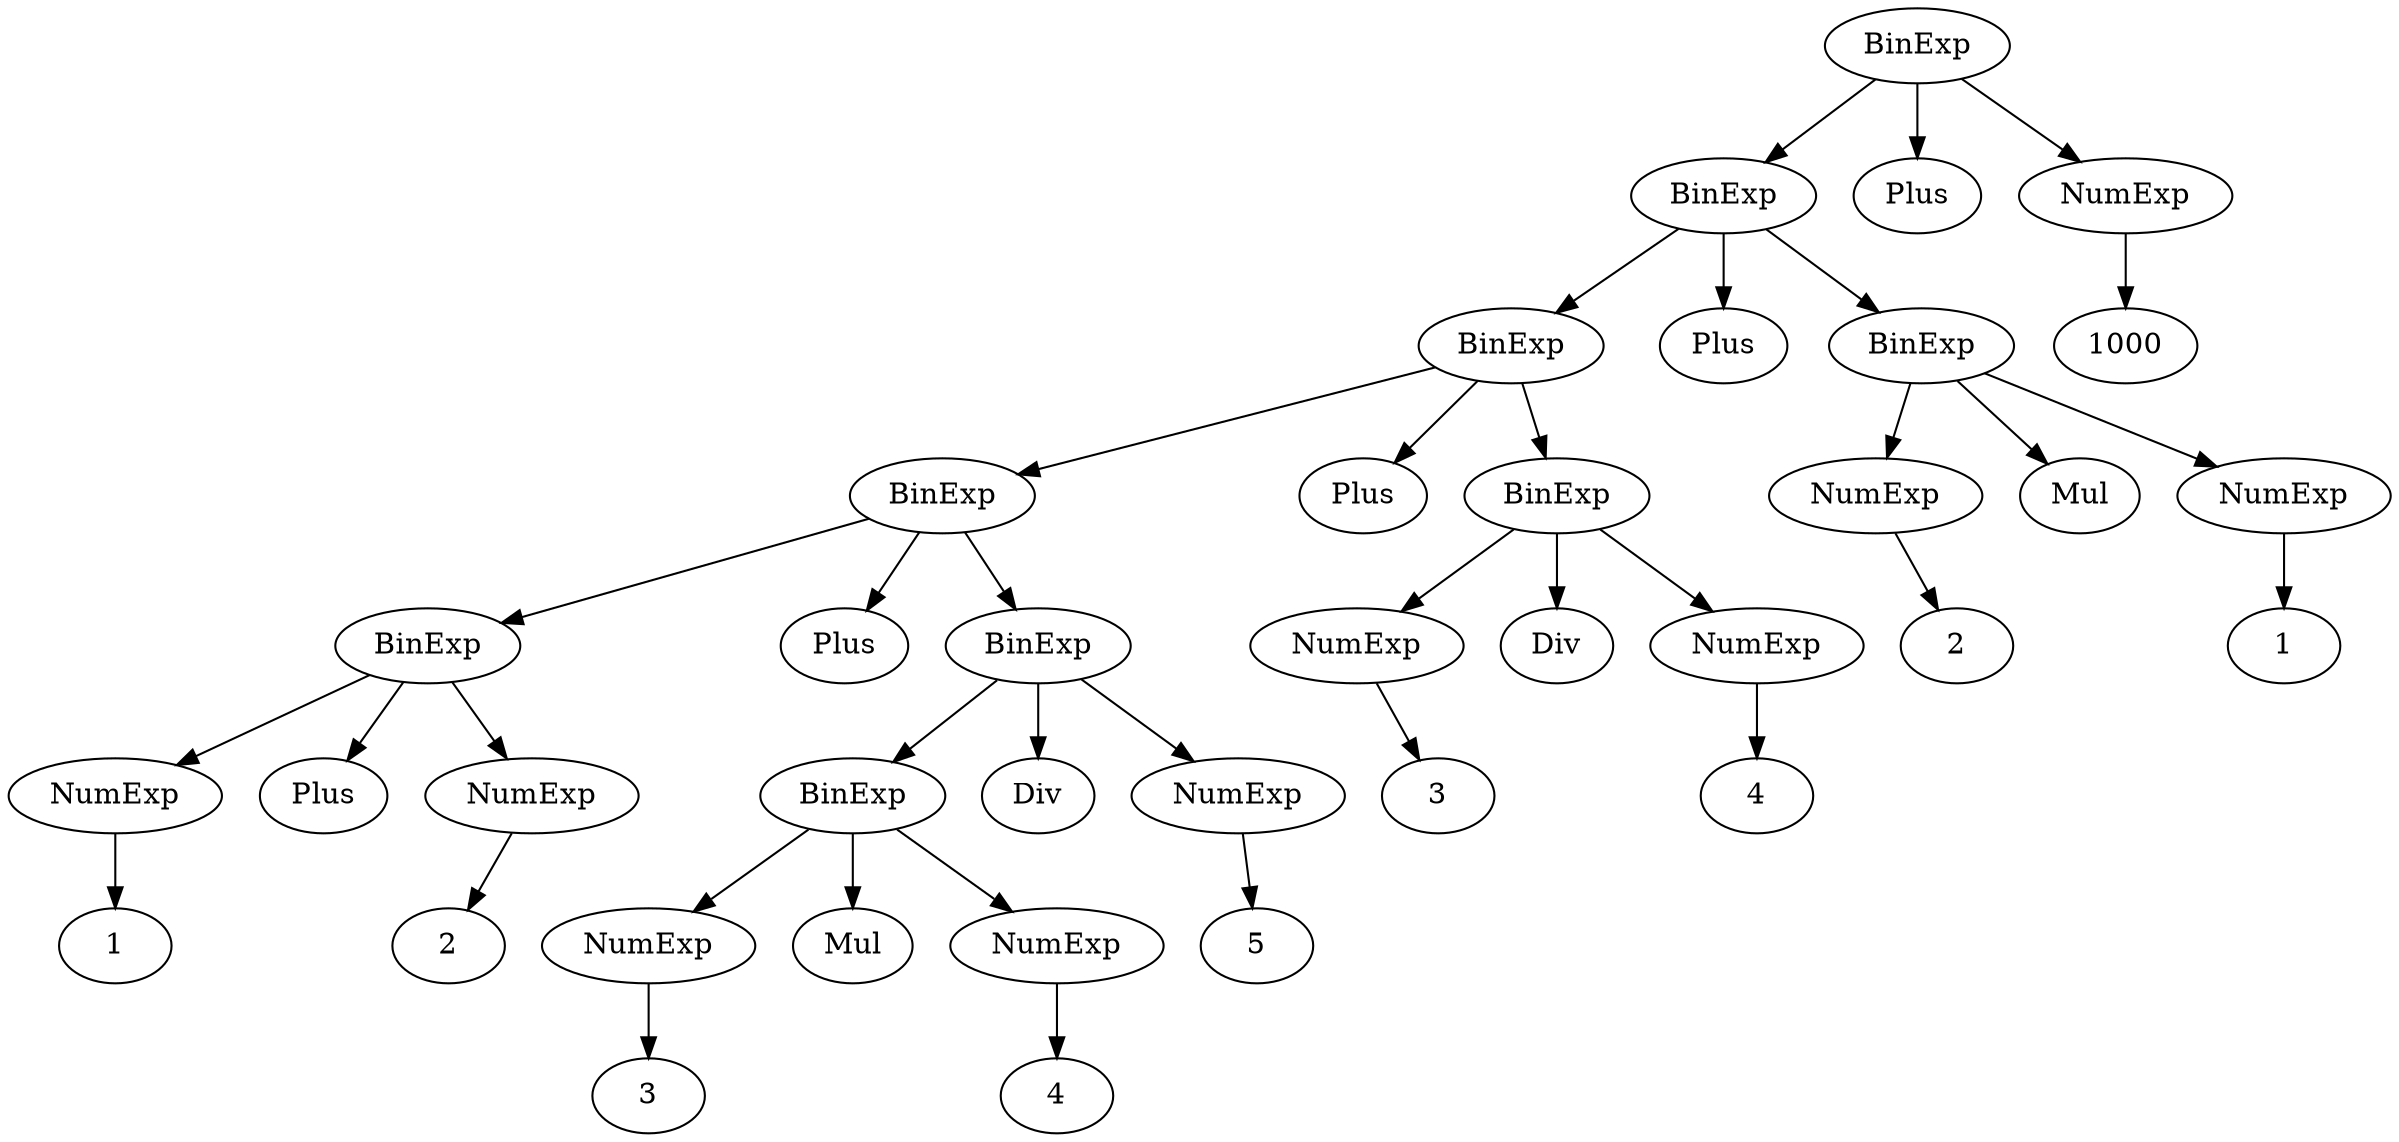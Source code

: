 digraph graph1 {
11609984;
11609984[label = "BinExp"];
11609984->11608864;
11608864[label = "BinExp"];
11608864->11608704;
11608704[label = "BinExp"];
11608704->11608544;
11608544[label = "BinExp"];
11608544->11608304;
11608304[label = "BinExp"];
11608304->11608240
11608240[label = "NumExp"];
11608240->11608248;
11608248[label=1];
11608304->11608328;
11608328[label=Plus];
11608304->11608272
11608272[label = "NumExp"];
11608272->11608280;
11608280[label=2];
11608544->11608568;
11608568[label=Plus];
11608544->11608496;
11608496[label = "BinExp"];
11608496->11608416;
11608416[label = "BinExp"];
11608416->11608352
11608352[label = "NumExp"];
11608352->11608360;
11608360[label=3];
11608416->11608440;
11608440[label=Mul];
11608416->11608384
11608384[label = "NumExp"];
11608384->11608392;
11608392[label=4];
11608496->11608520;
11608520[label=Div];
11608496->11608464
11608464[label = "NumExp"];
11608464->11608472;
11608472[label=5];
11608704->11608728;
11608728[label=Plus];
11608704->11608656;
11608656[label = "BinExp"];
11608656->11608592
11608592[label = "NumExp"];
11608592->11608600;
11608600[label=3];
11608656->11608680;
11608680[label=Div];
11608656->11608624
11608624[label = "NumExp"];
11608624->11608632;
11608632[label=4];
11608864->11608888;
11608888[label=Plus];
11608864->11608816;
11608816[label = "BinExp"];
11608816->11608752
11608752[label = "NumExp"];
11608752->11608760;
11608760[label=2];
11608816->11608840;
11608840[label=Mul];
11608816->11608784
11608784[label = "NumExp"];
11608784->11608792;
11608792[label=1];
11609984->11610008;
11610008[label=Plus];
11609984->11608912
11608912[label = "NumExp"];
11608912->11608920;
11608920[label=1000];

}